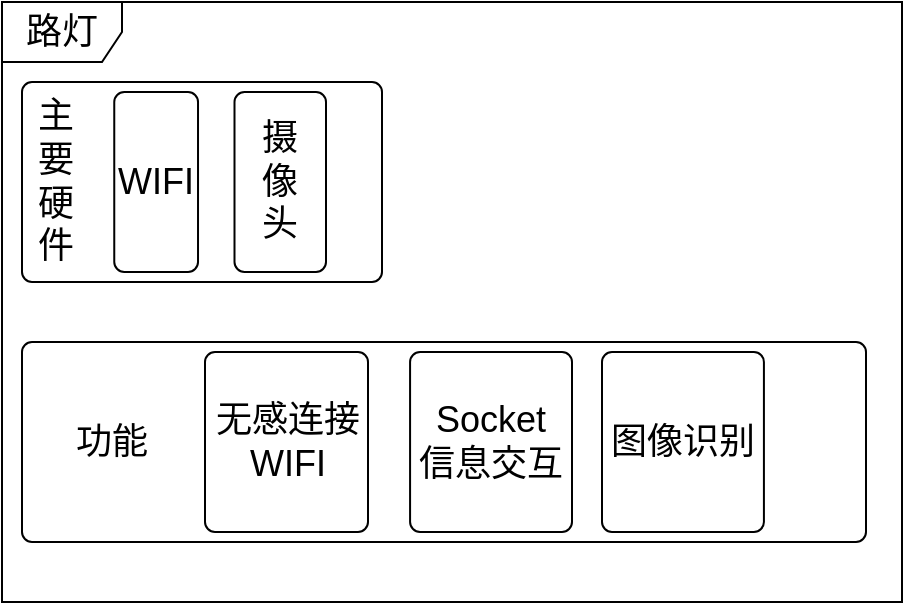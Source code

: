 <mxfile version="15.5.4" type="github">
  <diagram id="2jQOsYJmNNE00CzkZMO8" name="Page-1">
    <mxGraphModel dx="1422" dy="766" grid="1" gridSize="10" guides="1" tooltips="1" connect="1" arrows="1" fold="1" page="1" pageScale="1" pageWidth="827" pageHeight="1169" math="0" shadow="0">
      <root>
        <mxCell id="0" />
        <mxCell id="1" parent="0" />
        <mxCell id="B2WD6lWIS3AJ2mOz9PQR-16" value="" style="rounded=1;absoluteArcSize=1;html=1;arcSize=10;fontSize=18;align=left;" vertex="1" parent="1">
          <mxGeometry x="150" y="200" width="180" height="100" as="geometry" />
        </mxCell>
        <mxCell id="B2WD6lWIS3AJ2mOz9PQR-17" value="主要硬件" style="html=1;shape=mxgraph.er.anchor;whiteSpace=wrap;fontSize=18;align=left;" vertex="1" parent="B2WD6lWIS3AJ2mOz9PQR-16">
          <mxGeometry x="6" width="28.125" height="100" as="geometry" />
        </mxCell>
        <mxCell id="B2WD6lWIS3AJ2mOz9PQR-18" value="WIFI" style="rounded=1;absoluteArcSize=1;html=1;arcSize=10;whiteSpace=wrap;points=[];strokeColor=inherit;fillColor=inherit;fontSize=18;align=left;" vertex="1" parent="B2WD6lWIS3AJ2mOz9PQR-16">
          <mxGeometry x="46.13" y="5" width="41.88" height="90" as="geometry" />
        </mxCell>
        <mxCell id="B2WD6lWIS3AJ2mOz9PQR-19" value="摄&lt;br&gt;像&lt;br&gt;头" style="rounded=1;absoluteArcSize=1;html=1;arcSize=10;whiteSpace=wrap;points=[];strokeColor=inherit;fillColor=inherit;fontSize=18;align=center;" vertex="1" parent="B2WD6lWIS3AJ2mOz9PQR-16">
          <mxGeometry x="106.25" y="5" width="45.75" height="90" as="geometry" />
        </mxCell>
        <mxCell id="B2WD6lWIS3AJ2mOz9PQR-20" value="" style="rounded=1;absoluteArcSize=1;html=1;arcSize=10;fontSize=18;align=center;" vertex="1" parent="1">
          <mxGeometry x="150" y="330" width="422" height="100" as="geometry" />
        </mxCell>
        <mxCell id="B2WD6lWIS3AJ2mOz9PQR-21" value="功能" style="html=1;shape=mxgraph.er.anchor;whiteSpace=wrap;fontSize=18;align=center;" vertex="1" parent="B2WD6lWIS3AJ2mOz9PQR-20">
          <mxGeometry width="90" height="100" as="geometry" />
        </mxCell>
        <mxCell id="B2WD6lWIS3AJ2mOz9PQR-22" value="无感连接WIFI" style="rounded=1;absoluteArcSize=1;html=1;arcSize=10;whiteSpace=wrap;points=[];strokeColor=inherit;fillColor=inherit;fontSize=18;align=center;" vertex="1" parent="B2WD6lWIS3AJ2mOz9PQR-20">
          <mxGeometry x="91.5" y="5" width="81.5" height="90" as="geometry" />
        </mxCell>
        <mxCell id="B2WD6lWIS3AJ2mOz9PQR-26" value="Socket&lt;br&gt;信息交互" style="rounded=1;absoluteArcSize=1;html=1;arcSize=10;whiteSpace=wrap;points=[];strokeColor=inherit;fillColor=inherit;fontSize=18;align=center;" vertex="1" parent="B2WD6lWIS3AJ2mOz9PQR-20">
          <mxGeometry x="194.04" y="5" width="80.96" height="90" as="geometry" />
        </mxCell>
        <mxCell id="B2WD6lWIS3AJ2mOz9PQR-27" value="图像识别" style="rounded=1;absoluteArcSize=1;html=1;arcSize=10;whiteSpace=wrap;points=[];strokeColor=inherit;fillColor=inherit;fontSize=18;align=center;" vertex="1" parent="B2WD6lWIS3AJ2mOz9PQR-20">
          <mxGeometry x="290" y="5" width="80.96" height="90" as="geometry" />
        </mxCell>
        <mxCell id="B2WD6lWIS3AJ2mOz9PQR-46" value="&lt;font style=&quot;font-size: 18px&quot;&gt;路灯&lt;/font&gt;" style="shape=umlFrame;whiteSpace=wrap;html=1;fontSize=18;align=center;" vertex="1" parent="1">
          <mxGeometry x="140" y="160" width="450" height="300" as="geometry" />
        </mxCell>
      </root>
    </mxGraphModel>
  </diagram>
</mxfile>
